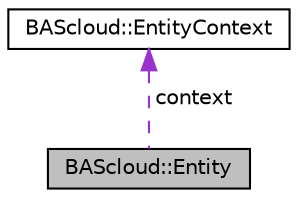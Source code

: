digraph "BAScloud::Entity"
{
 // LATEX_PDF_SIZE
  edge [fontname="Helvetica",fontsize="10",labelfontname="Helvetica",labelfontsize="10"];
  node [fontname="Helvetica",fontsize="10",shape=record];
  Node1 [label="BAScloud::Entity",height=0.2,width=0.4,color="black", fillcolor="grey75", style="filled", fontcolor="black",tooltip="Base class modeling a BAScloud entity."];
  Node2 -> Node1 [dir="back",color="darkorchid3",fontsize="10",style="dashed",label=" context" ,fontname="Helvetica"];
  Node2 [label="BAScloud::EntityContext",height=0.2,width=0.4,color="black", fillcolor="white", style="filled",URL="$classBAScloud_1_1EntityContext.html",tooltip="The EntityContext class provides a high-level abstraction to access the BAScloud API endpoint functio..."];
}
